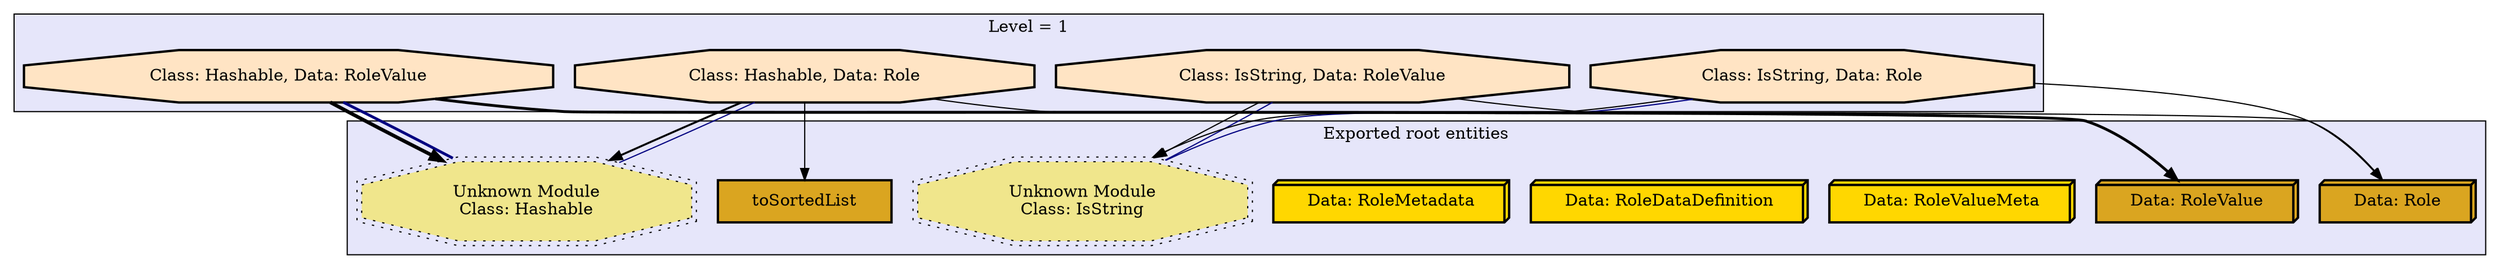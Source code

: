 digraph "Levels within Control.Access.RoleBased.Internal.Role" {
    node [margin="0.4,0.1"
         ,style=filled];
    subgraph cluster_0 {
        graph [label="Exported root entities"
              ,style=filled
              ,fillcolor=lavender];
        1 [label="Data: Role"
          ,shape=box3d
          ,fillcolor=goldenrod
          ,style="filled,bold"];
        2 [label="Data: RoleValue"
          ,shape=box3d
          ,fillcolor=goldenrod
          ,style="filled,bold"];
        3 [label="Data: RoleValueMeta"
          ,shape=box3d
          ,fillcolor=gold
          ,style="filled,bold"];
        4 [label="Data: RoleDataDefinition"
          ,shape=box3d
          ,fillcolor=gold
          ,style="filled,bold"];
        10 [label="Data: RoleMetadata"
           ,shape=box3d
           ,fillcolor=gold
           ,style="filled,bold"];
        25 [label=toSortedList
           ,shape=box
           ,fillcolor=goldenrod
           ,style="filled,bold"];
        26 [label="Unknown Module\nClass: IsString"
           ,shape=doubleoctagon
           ,fillcolor=khaki
           ,style="filled,dotted"];
        27 [label="Unknown Module\nClass: Hashable"
           ,shape=doubleoctagon
           ,fillcolor=khaki
           ,style="filled,dotted"];
    }
    subgraph cluster_1 {
        graph [label="Level = 1"
              ,style=filled
              ,fillcolor=lavender];
        21 [label="Class: IsString, Data: Role"
           ,shape=octagon
           ,fillcolor=bisque
           ,style="filled,bold"];
        22 [label="Class: IsString, Data: RoleValue"
           ,shape=octagon
           ,fillcolor=bisque
           ,style="filled,bold"];
        23 [label="Class: Hashable, Data: Role"
           ,shape=octagon
           ,fillcolor=bisque
           ,style="filled,bold"];
        24 [label="Class: Hashable, Data: RoleValue"
           ,shape=octagon
           ,fillcolor=bisque
           ,style="filled,bold"];
    }
    21 -> 1 [penwidth=1
            ,color=black];
    21 -> 26 [penwidth=1
             ,color=black];
    22 -> 2 [penwidth=1
            ,color=black];
    22 -> 26 [penwidth=1
             ,color=black];
    23 -> 1 [penwidth=1
            ,color=black];
    23 -> 25 [penwidth=1
             ,color=black];
    23 -> 27 [penwidth=1.6931471805599454
             ,color=black];
    24 -> 2 [penwidth=2.386294361119891
            ,color=black];
    24 -> 27 [penwidth=3.0794415416798357
             ,color=black];
    26 -> 21 [penwidth=1
             ,color=navy
             ,dir=none];
    26 -> 22 [penwidth=1
             ,color=navy
             ,dir=none];
    27 -> 23 [penwidth=1
             ,color=navy
             ,dir=none];
    27 -> 24 [penwidth=2.386294361119891
             ,color=navy
             ,dir=none];
}
